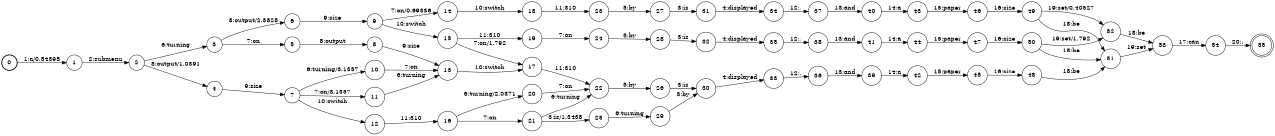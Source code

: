 digraph FST {
rankdir = LR;
size = "8.5,11";
label = "";
center = 1;
orientation = Portrait;
ranksep = "0.4";
nodesep = "0.25";
0 [label = "0", shape = circle, style = bold, fontsize = 14]
	0 -> 1 [label = "1:a/0.54395", fontsize = 14];
1 [label = "1", shape = circle, style = solid, fontsize = 14]
	1 -> 2 [label = "2:submenu", fontsize = 14];
2 [label = "2", shape = circle, style = solid, fontsize = 14]
	2 -> 3 [label = "6:turning", fontsize = 14];
	2 -> 4 [label = "8:output/1.0391", fontsize = 14];
3 [label = "3", shape = circle, style = solid, fontsize = 14]
	3 -> 5 [label = "7:on", fontsize = 14];
	3 -> 6 [label = "8:output/2.3828", fontsize = 14];
4 [label = "4", shape = circle, style = solid, fontsize = 14]
	4 -> 7 [label = "9:size", fontsize = 14];
5 [label = "5", shape = circle, style = solid, fontsize = 14]
	5 -> 8 [label = "8:output", fontsize = 14];
6 [label = "6", shape = circle, style = solid, fontsize = 14]
	6 -> 9 [label = "9:size", fontsize = 14];
7 [label = "7", shape = circle, style = solid, fontsize = 14]
	7 -> 10 [label = "6:turning/3.1357", fontsize = 14];
	7 -> 11 [label = "7:on/3.1357", fontsize = 14];
	7 -> 12 [label = "10:switch", fontsize = 14];
8 [label = "8", shape = circle, style = solid, fontsize = 14]
	8 -> 13 [label = "9:size", fontsize = 14];
9 [label = "9", shape = circle, style = solid, fontsize = 14]
	9 -> 14 [label = "7:on/0.69336", fontsize = 14];
	9 -> 15 [label = "10:switch", fontsize = 14];
10 [label = "10", shape = circle, style = solid, fontsize = 14]
	10 -> 13 [label = "7:on", fontsize = 14];
11 [label = "11", shape = circle, style = solid, fontsize = 14]
	11 -> 13 [label = "6:turning", fontsize = 14];
12 [label = "12", shape = circle, style = solid, fontsize = 14]
	12 -> 16 [label = "11:310", fontsize = 14];
13 [label = "13", shape = circle, style = solid, fontsize = 14]
	13 -> 17 [label = "10:switch", fontsize = 14];
14 [label = "14", shape = circle, style = solid, fontsize = 14]
	14 -> 18 [label = "10:switch", fontsize = 14];
15 [label = "15", shape = circle, style = solid, fontsize = 14]
	15 -> 17 [label = "7:on/1.792", fontsize = 14];
	15 -> 19 [label = "11:310", fontsize = 14];
16 [label = "16", shape = circle, style = solid, fontsize = 14]
	16 -> 20 [label = "6:turning/2.0371", fontsize = 14];
	16 -> 21 [label = "7:on", fontsize = 14];
17 [label = "17", shape = circle, style = solid, fontsize = 14]
	17 -> 22 [label = "11:310", fontsize = 14];
18 [label = "18", shape = circle, style = solid, fontsize = 14]
	18 -> 23 [label = "11:310", fontsize = 14];
19 [label = "19", shape = circle, style = solid, fontsize = 14]
	19 -> 24 [label = "7:on", fontsize = 14];
20 [label = "20", shape = circle, style = solid, fontsize = 14]
	20 -> 22 [label = "7:on", fontsize = 14];
21 [label = "21", shape = circle, style = solid, fontsize = 14]
	21 -> 25 [label = "3:is/1.3438", fontsize = 14];
	21 -> 22 [label = "6:turning", fontsize = 14];
22 [label = "22", shape = circle, style = solid, fontsize = 14]
	22 -> 26 [label = "5:by", fontsize = 14];
23 [label = "23", shape = circle, style = solid, fontsize = 14]
	23 -> 27 [label = "5:by", fontsize = 14];
24 [label = "24", shape = circle, style = solid, fontsize = 14]
	24 -> 28 [label = "5:by", fontsize = 14];
25 [label = "25", shape = circle, style = solid, fontsize = 14]
	25 -> 29 [label = "6:turning", fontsize = 14];
26 [label = "26", shape = circle, style = solid, fontsize = 14]
	26 -> 30 [label = "3:is", fontsize = 14];
27 [label = "27", shape = circle, style = solid, fontsize = 14]
	27 -> 31 [label = "3:is", fontsize = 14];
28 [label = "28", shape = circle, style = solid, fontsize = 14]
	28 -> 32 [label = "3:is", fontsize = 14];
29 [label = "29", shape = circle, style = solid, fontsize = 14]
	29 -> 30 [label = "5:by", fontsize = 14];
30 [label = "30", shape = circle, style = solid, fontsize = 14]
	30 -> 33 [label = "4:displayed", fontsize = 14];
31 [label = "31", shape = circle, style = solid, fontsize = 14]
	31 -> 34 [label = "4:displayed", fontsize = 14];
32 [label = "32", shape = circle, style = solid, fontsize = 14]
	32 -> 35 [label = "4:displayed", fontsize = 14];
33 [label = "33", shape = circle, style = solid, fontsize = 14]
	33 -> 36 [label = "12:,", fontsize = 14];
34 [label = "34", shape = circle, style = solid, fontsize = 14]
	34 -> 37 [label = "12:,", fontsize = 14];
35 [label = "35", shape = circle, style = solid, fontsize = 14]
	35 -> 38 [label = "12:,", fontsize = 14];
36 [label = "36", shape = circle, style = solid, fontsize = 14]
	36 -> 39 [label = "13:and", fontsize = 14];
37 [label = "37", shape = circle, style = solid, fontsize = 14]
	37 -> 40 [label = "13:and", fontsize = 14];
38 [label = "38", shape = circle, style = solid, fontsize = 14]
	38 -> 41 [label = "13:and", fontsize = 14];
39 [label = "39", shape = circle, style = solid, fontsize = 14]
	39 -> 42 [label = "14:a", fontsize = 14];
40 [label = "40", shape = circle, style = solid, fontsize = 14]
	40 -> 43 [label = "14:a", fontsize = 14];
41 [label = "41", shape = circle, style = solid, fontsize = 14]
	41 -> 44 [label = "14:a", fontsize = 14];
42 [label = "42", shape = circle, style = solid, fontsize = 14]
	42 -> 45 [label = "15:paper", fontsize = 14];
43 [label = "43", shape = circle, style = solid, fontsize = 14]
	43 -> 46 [label = "15:paper", fontsize = 14];
44 [label = "44", shape = circle, style = solid, fontsize = 14]
	44 -> 47 [label = "15:paper", fontsize = 14];
45 [label = "45", shape = circle, style = solid, fontsize = 14]
	45 -> 48 [label = "16:size", fontsize = 14];
46 [label = "46", shape = circle, style = solid, fontsize = 14]
	46 -> 49 [label = "16:size", fontsize = 14];
47 [label = "47", shape = circle, style = solid, fontsize = 14]
	47 -> 50 [label = "16:size", fontsize = 14];
48 [label = "48", shape = circle, style = solid, fontsize = 14]
	48 -> 51 [label = "18:be", fontsize = 14];
49 [label = "49", shape = circle, style = solid, fontsize = 14]
	49 -> 51 [label = "18:be", fontsize = 14];
	49 -> 52 [label = "19:set/0.40527", fontsize = 14];
50 [label = "50", shape = circle, style = solid, fontsize = 14]
	50 -> 51 [label = "18:be", fontsize = 14];
	50 -> 52 [label = "19:set/1.792", fontsize = 14];
51 [label = "51", shape = circle, style = solid, fontsize = 14]
	51 -> 53 [label = "19:set", fontsize = 14];
52 [label = "52", shape = circle, style = solid, fontsize = 14]
	52 -> 53 [label = "18:be", fontsize = 14];
53 [label = "53", shape = circle, style = solid, fontsize = 14]
	53 -> 54 [label = "17:can", fontsize = 14];
54 [label = "54", shape = circle, style = solid, fontsize = 14]
	54 -> 55 [label = "20:.", fontsize = 14];
55 [label = "55", shape = doublecircle, style = solid, fontsize = 14]
}
